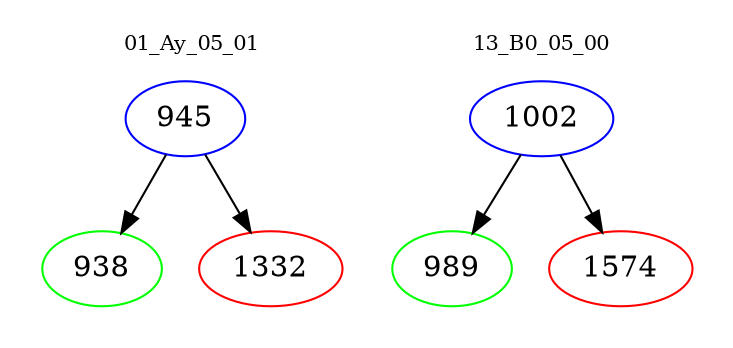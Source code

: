 digraph{
subgraph cluster_0 {
color = white
label = "01_Ay_05_01";
fontsize=10;
T0_945 [label="945", color="blue"]
T0_945 -> T0_938 [color="black"]
T0_938 [label="938", color="green"]
T0_945 -> T0_1332 [color="black"]
T0_1332 [label="1332", color="red"]
}
subgraph cluster_1 {
color = white
label = "13_B0_05_00";
fontsize=10;
T1_1002 [label="1002", color="blue"]
T1_1002 -> T1_989 [color="black"]
T1_989 [label="989", color="green"]
T1_1002 -> T1_1574 [color="black"]
T1_1574 [label="1574", color="red"]
}
}
